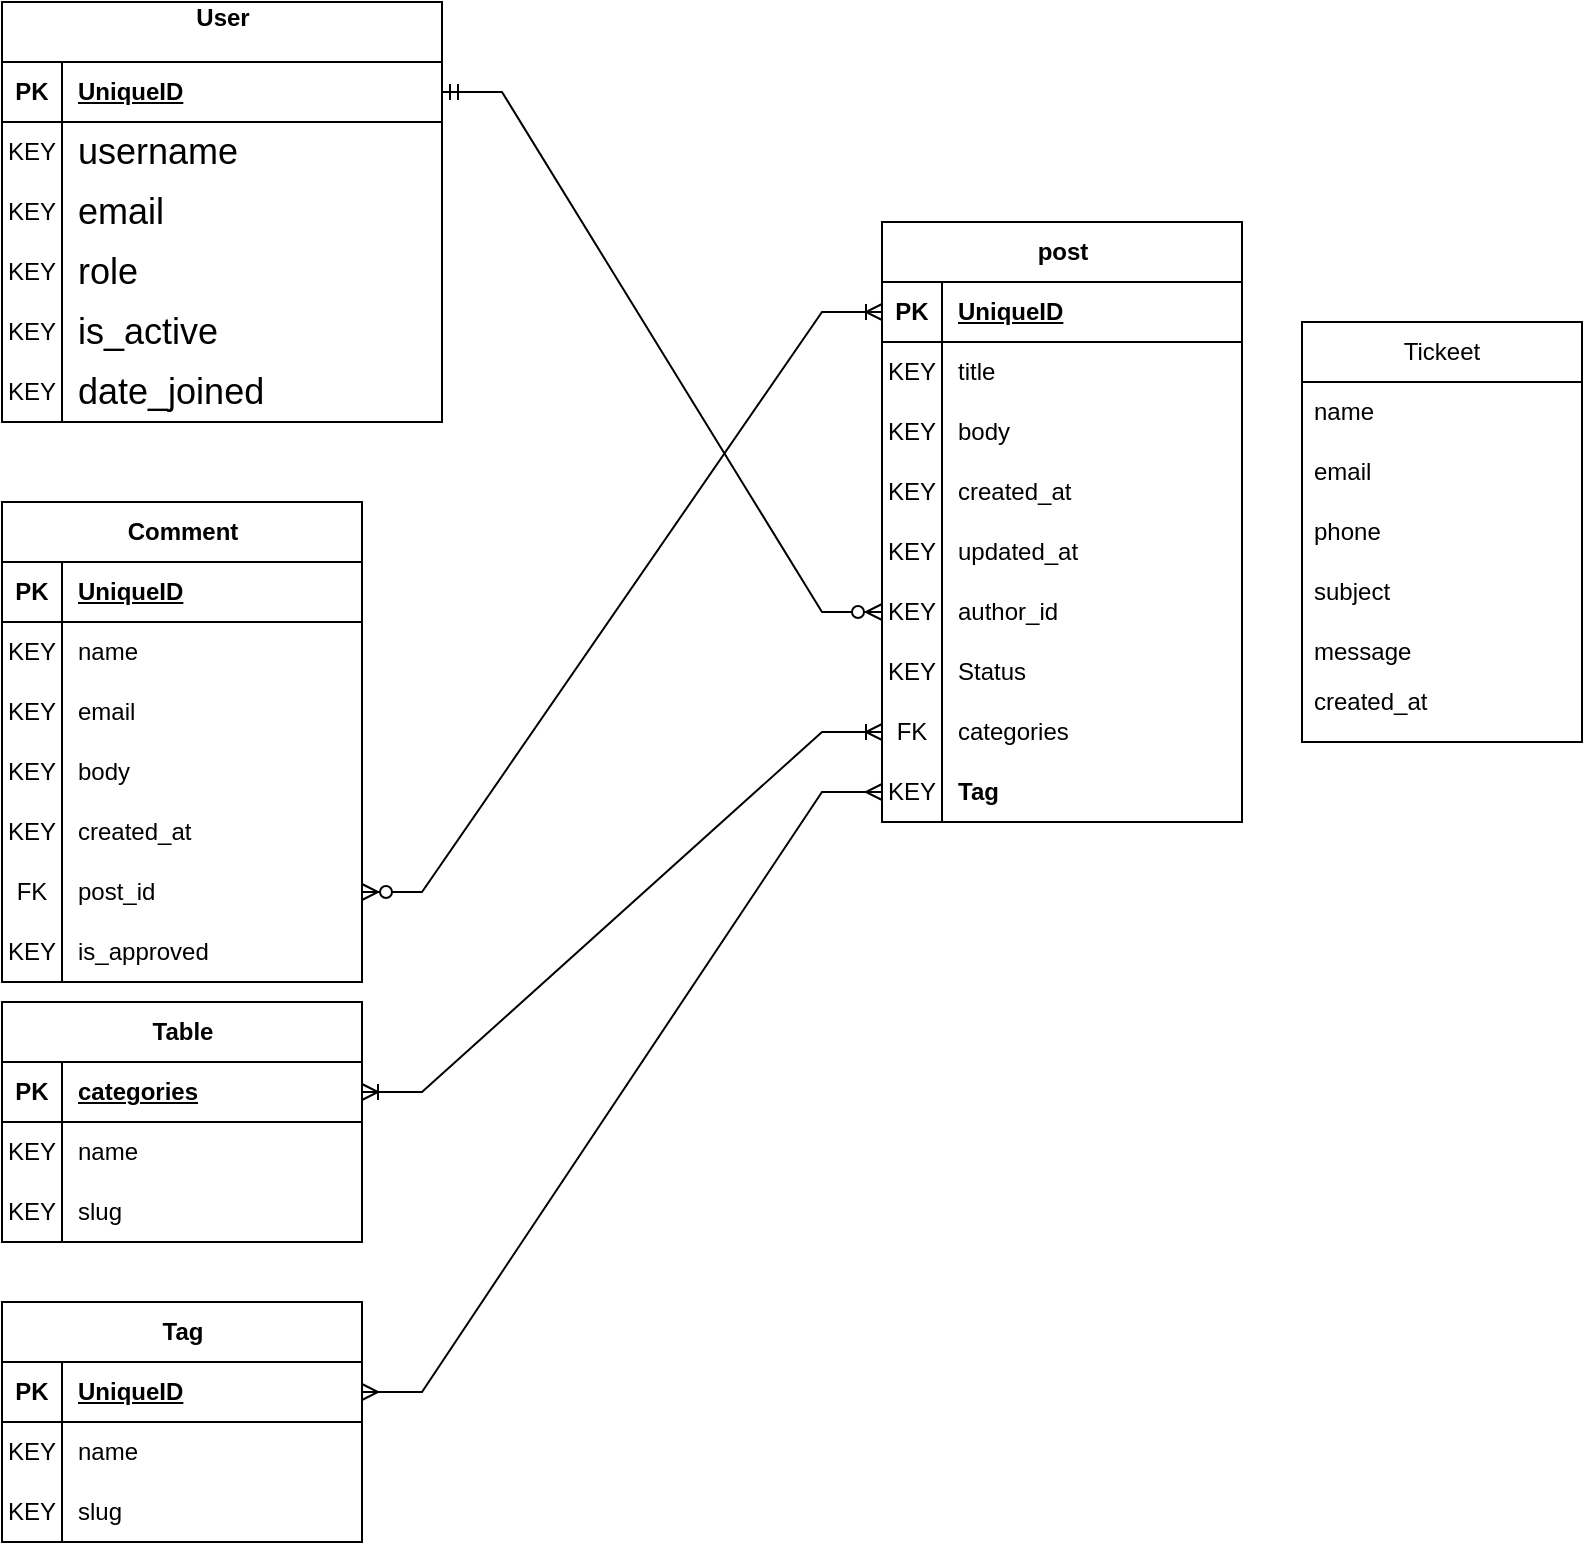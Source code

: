 <mxfile version="28.0.9">
  <diagram name="Page-1" id="0IYV-DkzIbgTbS5fnVbG">
    <mxGraphModel dx="2028" dy="629" grid="1" gridSize="10" guides="1" tooltips="1" connect="1" arrows="1" fold="1" page="1" pageScale="1" pageWidth="850" pageHeight="1100" math="0" shadow="0">
      <root>
        <mxCell id="0" />
        <mxCell id="1" parent="0" />
        <mxCell id="421oEIEG7rwL1TmRF_wm-225" value="&lt;div&gt;User&lt;/div&gt;&lt;div&gt;&lt;br&gt;&lt;/div&gt;" style="shape=table;startSize=30;container=1;collapsible=1;childLayout=tableLayout;fixedRows=1;rowLines=0;fontStyle=1;align=center;resizeLast=1;html=1;" parent="1" vertex="1">
          <mxGeometry x="-170" y="250" width="220" height="210" as="geometry" />
        </mxCell>
        <mxCell id="421oEIEG7rwL1TmRF_wm-226" value="" style="shape=tableRow;horizontal=0;startSize=0;swimlaneHead=0;swimlaneBody=0;fillColor=none;collapsible=0;dropTarget=0;points=[[0,0.5],[1,0.5]];portConstraint=eastwest;top=0;left=0;right=0;bottom=1;" parent="421oEIEG7rwL1TmRF_wm-225" vertex="1">
          <mxGeometry y="30" width="220" height="30" as="geometry" />
        </mxCell>
        <mxCell id="421oEIEG7rwL1TmRF_wm-227" value="PK" style="shape=partialRectangle;connectable=0;fillColor=none;top=0;left=0;bottom=0;right=0;fontStyle=1;overflow=hidden;whiteSpace=wrap;html=1;" parent="421oEIEG7rwL1TmRF_wm-226" vertex="1">
          <mxGeometry width="30" height="30" as="geometry">
            <mxRectangle width="30" height="30" as="alternateBounds" />
          </mxGeometry>
        </mxCell>
        <mxCell id="421oEIEG7rwL1TmRF_wm-228" value="UniqueID" style="shape=partialRectangle;connectable=0;fillColor=none;top=0;left=0;bottom=0;right=0;align=left;spacingLeft=6;fontStyle=5;overflow=hidden;whiteSpace=wrap;html=1;" parent="421oEIEG7rwL1TmRF_wm-226" vertex="1">
          <mxGeometry x="30" width="190" height="30" as="geometry">
            <mxRectangle width="190" height="30" as="alternateBounds" />
          </mxGeometry>
        </mxCell>
        <mxCell id="421oEIEG7rwL1TmRF_wm-232" value="" style="shape=tableRow;horizontal=0;startSize=0;swimlaneHead=0;swimlaneBody=0;fillColor=none;collapsible=0;dropTarget=0;points=[[0,0.5],[1,0.5]];portConstraint=eastwest;top=0;left=0;right=0;bottom=0;" parent="421oEIEG7rwL1TmRF_wm-225" vertex="1">
          <mxGeometry y="60" width="220" height="30" as="geometry" />
        </mxCell>
        <mxCell id="421oEIEG7rwL1TmRF_wm-233" value="KEY" style="shape=partialRectangle;connectable=0;fillColor=none;top=0;left=0;bottom=0;right=0;editable=1;overflow=hidden;whiteSpace=wrap;html=1;" parent="421oEIEG7rwL1TmRF_wm-232" vertex="1">
          <mxGeometry width="30" height="30" as="geometry">
            <mxRectangle width="30" height="30" as="alternateBounds" />
          </mxGeometry>
        </mxCell>
        <mxCell id="421oEIEG7rwL1TmRF_wm-234" value="&lt;font style=&quot;font-size: 18px;&quot;&gt;username&lt;/font&gt;" style="shape=partialRectangle;connectable=0;fillColor=none;top=0;left=0;bottom=0;right=0;align=left;spacingLeft=6;overflow=hidden;whiteSpace=wrap;html=1;" parent="421oEIEG7rwL1TmRF_wm-232" vertex="1">
          <mxGeometry x="30" width="190" height="30" as="geometry">
            <mxRectangle width="190" height="30" as="alternateBounds" />
          </mxGeometry>
        </mxCell>
        <mxCell id="421oEIEG7rwL1TmRF_wm-235" value="" style="shape=tableRow;horizontal=0;startSize=0;swimlaneHead=0;swimlaneBody=0;fillColor=none;collapsible=0;dropTarget=0;points=[[0,0.5],[1,0.5]];portConstraint=eastwest;top=0;left=0;right=0;bottom=0;" parent="421oEIEG7rwL1TmRF_wm-225" vertex="1">
          <mxGeometry y="90" width="220" height="30" as="geometry" />
        </mxCell>
        <mxCell id="421oEIEG7rwL1TmRF_wm-236" value="KEY" style="shape=partialRectangle;connectable=0;fillColor=none;top=0;left=0;bottom=0;right=0;editable=1;overflow=hidden;whiteSpace=wrap;html=1;" parent="421oEIEG7rwL1TmRF_wm-235" vertex="1">
          <mxGeometry width="30" height="30" as="geometry">
            <mxRectangle width="30" height="30" as="alternateBounds" />
          </mxGeometry>
        </mxCell>
        <mxCell id="421oEIEG7rwL1TmRF_wm-237" value="&lt;font style=&quot;font-size: 18px;&quot;&gt;email&lt;/font&gt;" style="shape=partialRectangle;connectable=0;fillColor=none;top=0;left=0;bottom=0;right=0;align=left;spacingLeft=6;overflow=hidden;whiteSpace=wrap;html=1;" parent="421oEIEG7rwL1TmRF_wm-235" vertex="1">
          <mxGeometry x="30" width="190" height="30" as="geometry">
            <mxRectangle width="190" height="30" as="alternateBounds" />
          </mxGeometry>
        </mxCell>
        <mxCell id="421oEIEG7rwL1TmRF_wm-238" style="shape=tableRow;horizontal=0;startSize=0;swimlaneHead=0;swimlaneBody=0;fillColor=none;collapsible=0;dropTarget=0;points=[[0,0.5],[1,0.5]];portConstraint=eastwest;top=0;left=0;right=0;bottom=0;" parent="421oEIEG7rwL1TmRF_wm-225" vertex="1">
          <mxGeometry y="120" width="220" height="30" as="geometry" />
        </mxCell>
        <mxCell id="421oEIEG7rwL1TmRF_wm-239" value="KEY" style="shape=partialRectangle;connectable=0;fillColor=none;top=0;left=0;bottom=0;right=0;editable=1;overflow=hidden;whiteSpace=wrap;html=1;" parent="421oEIEG7rwL1TmRF_wm-238" vertex="1">
          <mxGeometry width="30" height="30" as="geometry">
            <mxRectangle width="30" height="30" as="alternateBounds" />
          </mxGeometry>
        </mxCell>
        <mxCell id="421oEIEG7rwL1TmRF_wm-240" value="&lt;font style=&quot;font-size: 18px;&quot;&gt;role&lt;/font&gt;" style="shape=partialRectangle;connectable=0;fillColor=none;top=0;left=0;bottom=0;right=0;align=left;spacingLeft=6;overflow=hidden;whiteSpace=wrap;html=1;" parent="421oEIEG7rwL1TmRF_wm-238" vertex="1">
          <mxGeometry x="30" width="190" height="30" as="geometry">
            <mxRectangle width="190" height="30" as="alternateBounds" />
          </mxGeometry>
        </mxCell>
        <mxCell id="421oEIEG7rwL1TmRF_wm-241" style="shape=tableRow;horizontal=0;startSize=0;swimlaneHead=0;swimlaneBody=0;fillColor=none;collapsible=0;dropTarget=0;points=[[0,0.5],[1,0.5]];portConstraint=eastwest;top=0;left=0;right=0;bottom=0;" parent="421oEIEG7rwL1TmRF_wm-225" vertex="1">
          <mxGeometry y="150" width="220" height="30" as="geometry" />
        </mxCell>
        <mxCell id="421oEIEG7rwL1TmRF_wm-242" value="KEY" style="shape=partialRectangle;connectable=0;fillColor=none;top=0;left=0;bottom=0;right=0;editable=1;overflow=hidden;whiteSpace=wrap;html=1;" parent="421oEIEG7rwL1TmRF_wm-241" vertex="1">
          <mxGeometry width="30" height="30" as="geometry">
            <mxRectangle width="30" height="30" as="alternateBounds" />
          </mxGeometry>
        </mxCell>
        <mxCell id="421oEIEG7rwL1TmRF_wm-243" value="&lt;font style=&quot;font-size: 18px;&quot;&gt;is_active&lt;/font&gt;" style="shape=partialRectangle;connectable=0;fillColor=none;top=0;left=0;bottom=0;right=0;align=left;spacingLeft=6;overflow=hidden;whiteSpace=wrap;html=1;" parent="421oEIEG7rwL1TmRF_wm-241" vertex="1">
          <mxGeometry x="30" width="190" height="30" as="geometry">
            <mxRectangle width="190" height="30" as="alternateBounds" />
          </mxGeometry>
        </mxCell>
        <mxCell id="421oEIEG7rwL1TmRF_wm-244" style="shape=tableRow;horizontal=0;startSize=0;swimlaneHead=0;swimlaneBody=0;fillColor=none;collapsible=0;dropTarget=0;points=[[0,0.5],[1,0.5]];portConstraint=eastwest;top=0;left=0;right=0;bottom=0;" parent="421oEIEG7rwL1TmRF_wm-225" vertex="1">
          <mxGeometry y="180" width="220" height="30" as="geometry" />
        </mxCell>
        <mxCell id="421oEIEG7rwL1TmRF_wm-245" value="KEY" style="shape=partialRectangle;connectable=0;fillColor=none;top=0;left=0;bottom=0;right=0;editable=1;overflow=hidden;whiteSpace=wrap;html=1;" parent="421oEIEG7rwL1TmRF_wm-244" vertex="1">
          <mxGeometry width="30" height="30" as="geometry">
            <mxRectangle width="30" height="30" as="alternateBounds" />
          </mxGeometry>
        </mxCell>
        <mxCell id="421oEIEG7rwL1TmRF_wm-246" value="&lt;font style=&quot;font-size: 18px;&quot;&gt;date_joined&lt;/font&gt;" style="shape=partialRectangle;connectable=0;fillColor=none;top=0;left=0;bottom=0;right=0;align=left;spacingLeft=6;overflow=hidden;whiteSpace=wrap;html=1;" parent="421oEIEG7rwL1TmRF_wm-244" vertex="1">
          <mxGeometry x="30" width="190" height="30" as="geometry">
            <mxRectangle width="190" height="30" as="alternateBounds" />
          </mxGeometry>
        </mxCell>
        <mxCell id="421oEIEG7rwL1TmRF_wm-269" value="" style="edgeStyle=entityRelationEdgeStyle;fontSize=12;html=1;endArrow=ERzeroToMany;startArrow=ERmandOne;rounded=0;exitX=1;exitY=0.5;exitDx=0;exitDy=0;entryX=0;entryY=0.5;entryDx=0;entryDy=0;" parent="1" source="421oEIEG7rwL1TmRF_wm-226" target="421oEIEG7rwL1TmRF_wm-263" edge="1">
          <mxGeometry width="100" height="100" relative="1" as="geometry">
            <mxPoint x="-10" y="660" as="sourcePoint" />
            <mxPoint x="90" y="560" as="targetPoint" />
          </mxGeometry>
        </mxCell>
        <mxCell id="421oEIEG7rwL1TmRF_wm-273" value="Tag" style="shape=table;startSize=30;container=1;collapsible=1;childLayout=tableLayout;fixedRows=1;rowLines=0;fontStyle=1;align=center;resizeLast=1;html=1;" parent="1" vertex="1">
          <mxGeometry x="-170" y="900" width="180" height="120" as="geometry" />
        </mxCell>
        <mxCell id="421oEIEG7rwL1TmRF_wm-274" value="" style="shape=tableRow;horizontal=0;startSize=0;swimlaneHead=0;swimlaneBody=0;fillColor=none;collapsible=0;dropTarget=0;points=[[0,0.5],[1,0.5]];portConstraint=eastwest;top=0;left=0;right=0;bottom=1;" parent="421oEIEG7rwL1TmRF_wm-273" vertex="1">
          <mxGeometry y="30" width="180" height="30" as="geometry" />
        </mxCell>
        <mxCell id="421oEIEG7rwL1TmRF_wm-275" value="PK" style="shape=partialRectangle;connectable=0;fillColor=none;top=0;left=0;bottom=0;right=0;fontStyle=1;overflow=hidden;whiteSpace=wrap;html=1;" parent="421oEIEG7rwL1TmRF_wm-274" vertex="1">
          <mxGeometry width="30" height="30" as="geometry">
            <mxRectangle width="30" height="30" as="alternateBounds" />
          </mxGeometry>
        </mxCell>
        <mxCell id="421oEIEG7rwL1TmRF_wm-276" value="UniqueID" style="shape=partialRectangle;connectable=0;fillColor=none;top=0;left=0;bottom=0;right=0;align=left;spacingLeft=6;fontStyle=5;overflow=hidden;whiteSpace=wrap;html=1;" parent="421oEIEG7rwL1TmRF_wm-274" vertex="1">
          <mxGeometry x="30" width="150" height="30" as="geometry">
            <mxRectangle width="150" height="30" as="alternateBounds" />
          </mxGeometry>
        </mxCell>
        <mxCell id="421oEIEG7rwL1TmRF_wm-277" value="" style="shape=tableRow;horizontal=0;startSize=0;swimlaneHead=0;swimlaneBody=0;fillColor=none;collapsible=0;dropTarget=0;points=[[0,0.5],[1,0.5]];portConstraint=eastwest;top=0;left=0;right=0;bottom=0;" parent="421oEIEG7rwL1TmRF_wm-273" vertex="1">
          <mxGeometry y="60" width="180" height="30" as="geometry" />
        </mxCell>
        <mxCell id="421oEIEG7rwL1TmRF_wm-278" value="KEY" style="shape=partialRectangle;connectable=0;fillColor=none;top=0;left=0;bottom=0;right=0;editable=1;overflow=hidden;whiteSpace=wrap;html=1;" parent="421oEIEG7rwL1TmRF_wm-277" vertex="1">
          <mxGeometry width="30" height="30" as="geometry">
            <mxRectangle width="30" height="30" as="alternateBounds" />
          </mxGeometry>
        </mxCell>
        <mxCell id="421oEIEG7rwL1TmRF_wm-279" value="name" style="shape=partialRectangle;connectable=0;fillColor=none;top=0;left=0;bottom=0;right=0;align=left;spacingLeft=6;overflow=hidden;whiteSpace=wrap;html=1;" parent="421oEIEG7rwL1TmRF_wm-277" vertex="1">
          <mxGeometry x="30" width="150" height="30" as="geometry">
            <mxRectangle width="150" height="30" as="alternateBounds" />
          </mxGeometry>
        </mxCell>
        <mxCell id="421oEIEG7rwL1TmRF_wm-280" value="" style="shape=tableRow;horizontal=0;startSize=0;swimlaneHead=0;swimlaneBody=0;fillColor=none;collapsible=0;dropTarget=0;points=[[0,0.5],[1,0.5]];portConstraint=eastwest;top=0;left=0;right=0;bottom=0;" parent="421oEIEG7rwL1TmRF_wm-273" vertex="1">
          <mxGeometry y="90" width="180" height="30" as="geometry" />
        </mxCell>
        <mxCell id="421oEIEG7rwL1TmRF_wm-281" value="KEY" style="shape=partialRectangle;connectable=0;fillColor=none;top=0;left=0;bottom=0;right=0;editable=1;overflow=hidden;whiteSpace=wrap;html=1;" parent="421oEIEG7rwL1TmRF_wm-280" vertex="1">
          <mxGeometry width="30" height="30" as="geometry">
            <mxRectangle width="30" height="30" as="alternateBounds" />
          </mxGeometry>
        </mxCell>
        <mxCell id="421oEIEG7rwL1TmRF_wm-282" value="slug" style="shape=partialRectangle;connectable=0;fillColor=none;top=0;left=0;bottom=0;right=0;align=left;spacingLeft=6;overflow=hidden;whiteSpace=wrap;html=1;" parent="421oEIEG7rwL1TmRF_wm-280" vertex="1">
          <mxGeometry x="30" width="150" height="30" as="geometry">
            <mxRectangle width="150" height="30" as="alternateBounds" />
          </mxGeometry>
        </mxCell>
        <mxCell id="421oEIEG7rwL1TmRF_wm-286" value="" style="edgeStyle=entityRelationEdgeStyle;fontSize=12;html=1;endArrow=ERmany;startArrow=ERmany;rounded=0;entryX=0;entryY=0.5;entryDx=0;entryDy=0;exitX=1;exitY=0.5;exitDx=0;exitDy=0;" parent="1" source="421oEIEG7rwL1TmRF_wm-274" target="421oEIEG7rwL1TmRF_wm-270" edge="1">
          <mxGeometry width="100" height="100" relative="1" as="geometry">
            <mxPoint x="-10" y="660" as="sourcePoint" />
            <mxPoint x="90" y="560" as="targetPoint" />
          </mxGeometry>
        </mxCell>
        <mxCell id="421oEIEG7rwL1TmRF_wm-290" value="&lt;strong data-end=&quot;2384&quot; data-start=&quot;2373&quot;&gt;Comment&lt;/strong&gt;" style="shape=table;startSize=30;container=1;collapsible=1;childLayout=tableLayout;fixedRows=1;rowLines=0;fontStyle=1;align=center;resizeLast=1;html=1;" parent="1" vertex="1">
          <mxGeometry x="-170" y="500" width="180" height="240" as="geometry" />
        </mxCell>
        <mxCell id="421oEIEG7rwL1TmRF_wm-291" value="" style="shape=tableRow;horizontal=0;startSize=0;swimlaneHead=0;swimlaneBody=0;fillColor=none;collapsible=0;dropTarget=0;points=[[0,0.5],[1,0.5]];portConstraint=eastwest;top=0;left=0;right=0;bottom=1;" parent="421oEIEG7rwL1TmRF_wm-290" vertex="1">
          <mxGeometry y="30" width="180" height="30" as="geometry" />
        </mxCell>
        <mxCell id="421oEIEG7rwL1TmRF_wm-292" value="PK" style="shape=partialRectangle;connectable=0;fillColor=none;top=0;left=0;bottom=0;right=0;fontStyle=1;overflow=hidden;whiteSpace=wrap;html=1;" parent="421oEIEG7rwL1TmRF_wm-291" vertex="1">
          <mxGeometry width="30" height="30" as="geometry">
            <mxRectangle width="30" height="30" as="alternateBounds" />
          </mxGeometry>
        </mxCell>
        <mxCell id="421oEIEG7rwL1TmRF_wm-293" value="UniqueID" style="shape=partialRectangle;connectable=0;fillColor=none;top=0;left=0;bottom=0;right=0;align=left;spacingLeft=6;fontStyle=5;overflow=hidden;whiteSpace=wrap;html=1;" parent="421oEIEG7rwL1TmRF_wm-291" vertex="1">
          <mxGeometry x="30" width="150" height="30" as="geometry">
            <mxRectangle width="150" height="30" as="alternateBounds" />
          </mxGeometry>
        </mxCell>
        <mxCell id="421oEIEG7rwL1TmRF_wm-294" value="" style="shape=tableRow;horizontal=0;startSize=0;swimlaneHead=0;swimlaneBody=0;fillColor=none;collapsible=0;dropTarget=0;points=[[0,0.5],[1,0.5]];portConstraint=eastwest;top=0;left=0;right=0;bottom=0;" parent="421oEIEG7rwL1TmRF_wm-290" vertex="1">
          <mxGeometry y="60" width="180" height="30" as="geometry" />
        </mxCell>
        <mxCell id="421oEIEG7rwL1TmRF_wm-295" value="KEY" style="shape=partialRectangle;connectable=0;fillColor=none;top=0;left=0;bottom=0;right=0;editable=1;overflow=hidden;whiteSpace=wrap;html=1;" parent="421oEIEG7rwL1TmRF_wm-294" vertex="1">
          <mxGeometry width="30" height="30" as="geometry">
            <mxRectangle width="30" height="30" as="alternateBounds" />
          </mxGeometry>
        </mxCell>
        <mxCell id="421oEIEG7rwL1TmRF_wm-296" value="name" style="shape=partialRectangle;connectable=0;fillColor=none;top=0;left=0;bottom=0;right=0;align=left;spacingLeft=6;overflow=hidden;whiteSpace=wrap;html=1;" parent="421oEIEG7rwL1TmRF_wm-294" vertex="1">
          <mxGeometry x="30" width="150" height="30" as="geometry">
            <mxRectangle width="150" height="30" as="alternateBounds" />
          </mxGeometry>
        </mxCell>
        <mxCell id="421oEIEG7rwL1TmRF_wm-297" value="" style="shape=tableRow;horizontal=0;startSize=0;swimlaneHead=0;swimlaneBody=0;fillColor=none;collapsible=0;dropTarget=0;points=[[0,0.5],[1,0.5]];portConstraint=eastwest;top=0;left=0;right=0;bottom=0;" parent="421oEIEG7rwL1TmRF_wm-290" vertex="1">
          <mxGeometry y="90" width="180" height="30" as="geometry" />
        </mxCell>
        <mxCell id="421oEIEG7rwL1TmRF_wm-298" value="KEY" style="shape=partialRectangle;connectable=0;fillColor=none;top=0;left=0;bottom=0;right=0;editable=1;overflow=hidden;whiteSpace=wrap;html=1;" parent="421oEIEG7rwL1TmRF_wm-297" vertex="1">
          <mxGeometry width="30" height="30" as="geometry">
            <mxRectangle width="30" height="30" as="alternateBounds" />
          </mxGeometry>
        </mxCell>
        <mxCell id="421oEIEG7rwL1TmRF_wm-299" value="email" style="shape=partialRectangle;connectable=0;fillColor=none;top=0;left=0;bottom=0;right=0;align=left;spacingLeft=6;overflow=hidden;whiteSpace=wrap;html=1;" parent="421oEIEG7rwL1TmRF_wm-297" vertex="1">
          <mxGeometry x="30" width="150" height="30" as="geometry">
            <mxRectangle width="150" height="30" as="alternateBounds" />
          </mxGeometry>
        </mxCell>
        <mxCell id="421oEIEG7rwL1TmRF_wm-300" value="" style="shape=tableRow;horizontal=0;startSize=0;swimlaneHead=0;swimlaneBody=0;fillColor=none;collapsible=0;dropTarget=0;points=[[0,0.5],[1,0.5]];portConstraint=eastwest;top=0;left=0;right=0;bottom=0;" parent="421oEIEG7rwL1TmRF_wm-290" vertex="1">
          <mxGeometry y="120" width="180" height="30" as="geometry" />
        </mxCell>
        <mxCell id="421oEIEG7rwL1TmRF_wm-301" value="KEY" style="shape=partialRectangle;connectable=0;fillColor=none;top=0;left=0;bottom=0;right=0;editable=1;overflow=hidden;whiteSpace=wrap;html=1;" parent="421oEIEG7rwL1TmRF_wm-300" vertex="1">
          <mxGeometry width="30" height="30" as="geometry">
            <mxRectangle width="30" height="30" as="alternateBounds" />
          </mxGeometry>
        </mxCell>
        <mxCell id="421oEIEG7rwL1TmRF_wm-302" value="body" style="shape=partialRectangle;connectable=0;fillColor=none;top=0;left=0;bottom=0;right=0;align=left;spacingLeft=6;overflow=hidden;whiteSpace=wrap;html=1;" parent="421oEIEG7rwL1TmRF_wm-300" vertex="1">
          <mxGeometry x="30" width="150" height="30" as="geometry">
            <mxRectangle width="150" height="30" as="alternateBounds" />
          </mxGeometry>
        </mxCell>
        <mxCell id="421oEIEG7rwL1TmRF_wm-303" style="shape=tableRow;horizontal=0;startSize=0;swimlaneHead=0;swimlaneBody=0;fillColor=none;collapsible=0;dropTarget=0;points=[[0,0.5],[1,0.5]];portConstraint=eastwest;top=0;left=0;right=0;bottom=0;" parent="421oEIEG7rwL1TmRF_wm-290" vertex="1">
          <mxGeometry y="150" width="180" height="30" as="geometry" />
        </mxCell>
        <mxCell id="421oEIEG7rwL1TmRF_wm-304" value="KEY" style="shape=partialRectangle;connectable=0;fillColor=none;top=0;left=0;bottom=0;right=0;editable=1;overflow=hidden;whiteSpace=wrap;html=1;" parent="421oEIEG7rwL1TmRF_wm-303" vertex="1">
          <mxGeometry width="30" height="30" as="geometry">
            <mxRectangle width="30" height="30" as="alternateBounds" />
          </mxGeometry>
        </mxCell>
        <mxCell id="421oEIEG7rwL1TmRF_wm-305" value="created_at" style="shape=partialRectangle;connectable=0;fillColor=none;top=0;left=0;bottom=0;right=0;align=left;spacingLeft=6;overflow=hidden;whiteSpace=wrap;html=1;" parent="421oEIEG7rwL1TmRF_wm-303" vertex="1">
          <mxGeometry x="30" width="150" height="30" as="geometry">
            <mxRectangle width="150" height="30" as="alternateBounds" />
          </mxGeometry>
        </mxCell>
        <mxCell id="421oEIEG7rwL1TmRF_wm-306" style="shape=tableRow;horizontal=0;startSize=0;swimlaneHead=0;swimlaneBody=0;fillColor=none;collapsible=0;dropTarget=0;points=[[0,0.5],[1,0.5]];portConstraint=eastwest;top=0;left=0;right=0;bottom=0;" parent="421oEIEG7rwL1TmRF_wm-290" vertex="1">
          <mxGeometry y="180" width="180" height="30" as="geometry" />
        </mxCell>
        <mxCell id="421oEIEG7rwL1TmRF_wm-307" value="FK" style="shape=partialRectangle;connectable=0;fillColor=none;top=0;left=0;bottom=0;right=0;editable=1;overflow=hidden;whiteSpace=wrap;html=1;" parent="421oEIEG7rwL1TmRF_wm-306" vertex="1">
          <mxGeometry width="30" height="30" as="geometry">
            <mxRectangle width="30" height="30" as="alternateBounds" />
          </mxGeometry>
        </mxCell>
        <mxCell id="421oEIEG7rwL1TmRF_wm-308" value="post_id" style="shape=partialRectangle;connectable=0;fillColor=none;top=0;left=0;bottom=0;right=0;align=left;spacingLeft=6;overflow=hidden;whiteSpace=wrap;html=1;" parent="421oEIEG7rwL1TmRF_wm-306" vertex="1">
          <mxGeometry x="30" width="150" height="30" as="geometry">
            <mxRectangle width="150" height="30" as="alternateBounds" />
          </mxGeometry>
        </mxCell>
        <mxCell id="421oEIEG7rwL1TmRF_wm-309" style="shape=tableRow;horizontal=0;startSize=0;swimlaneHead=0;swimlaneBody=0;fillColor=none;collapsible=0;dropTarget=0;points=[[0,0.5],[1,0.5]];portConstraint=eastwest;top=0;left=0;right=0;bottom=0;" parent="421oEIEG7rwL1TmRF_wm-290" vertex="1">
          <mxGeometry y="210" width="180" height="30" as="geometry" />
        </mxCell>
        <mxCell id="421oEIEG7rwL1TmRF_wm-310" value="KEY" style="shape=partialRectangle;connectable=0;fillColor=none;top=0;left=0;bottom=0;right=0;editable=1;overflow=hidden;whiteSpace=wrap;html=1;" parent="421oEIEG7rwL1TmRF_wm-309" vertex="1">
          <mxGeometry width="30" height="30" as="geometry">
            <mxRectangle width="30" height="30" as="alternateBounds" />
          </mxGeometry>
        </mxCell>
        <mxCell id="421oEIEG7rwL1TmRF_wm-311" value="is_approved" style="shape=partialRectangle;connectable=0;fillColor=none;top=0;left=0;bottom=0;right=0;align=left;spacingLeft=6;overflow=hidden;whiteSpace=wrap;html=1;" parent="421oEIEG7rwL1TmRF_wm-309" vertex="1">
          <mxGeometry x="30" width="150" height="30" as="geometry">
            <mxRectangle width="150" height="30" as="alternateBounds" />
          </mxGeometry>
        </mxCell>
        <mxCell id="421oEIEG7rwL1TmRF_wm-312" value="" style="edgeStyle=entityRelationEdgeStyle;fontSize=12;html=1;endArrow=ERoneToMany;startArrow=ERzeroToMany;rounded=0;entryX=0;entryY=0.5;entryDx=0;entryDy=0;" parent="1" source="421oEIEG7rwL1TmRF_wm-306" target="421oEIEG7rwL1TmRF_wm-248" edge="1">
          <mxGeometry width="100" height="100" relative="1" as="geometry">
            <mxPoint x="-10" y="710" as="sourcePoint" />
            <mxPoint x="90" y="610" as="targetPoint" />
          </mxGeometry>
        </mxCell>
        <mxCell id="421oEIEG7rwL1TmRF_wm-247" value="post" style="shape=table;startSize=30;container=1;collapsible=1;childLayout=tableLayout;fixedRows=1;rowLines=0;fontStyle=1;align=center;resizeLast=1;html=1;" parent="1" vertex="1">
          <mxGeometry x="270" y="360" width="180" height="300" as="geometry" />
        </mxCell>
        <mxCell id="421oEIEG7rwL1TmRF_wm-248" value="" style="shape=tableRow;horizontal=0;startSize=0;swimlaneHead=0;swimlaneBody=0;fillColor=none;collapsible=0;dropTarget=0;points=[[0,0.5],[1,0.5]];portConstraint=eastwest;top=0;left=0;right=0;bottom=1;" parent="421oEIEG7rwL1TmRF_wm-247" vertex="1">
          <mxGeometry y="30" width="180" height="30" as="geometry" />
        </mxCell>
        <mxCell id="421oEIEG7rwL1TmRF_wm-249" value="PK" style="shape=partialRectangle;connectable=0;fillColor=none;top=0;left=0;bottom=0;right=0;fontStyle=1;overflow=hidden;whiteSpace=wrap;html=1;" parent="421oEIEG7rwL1TmRF_wm-248" vertex="1">
          <mxGeometry width="30" height="30" as="geometry">
            <mxRectangle width="30" height="30" as="alternateBounds" />
          </mxGeometry>
        </mxCell>
        <mxCell id="421oEIEG7rwL1TmRF_wm-250" value="UniqueID" style="shape=partialRectangle;connectable=0;fillColor=none;top=0;left=0;bottom=0;right=0;align=left;spacingLeft=6;fontStyle=5;overflow=hidden;whiteSpace=wrap;html=1;" parent="421oEIEG7rwL1TmRF_wm-248" vertex="1">
          <mxGeometry x="30" width="150" height="30" as="geometry">
            <mxRectangle width="150" height="30" as="alternateBounds" />
          </mxGeometry>
        </mxCell>
        <mxCell id="421oEIEG7rwL1TmRF_wm-251" value="" style="shape=tableRow;horizontal=0;startSize=0;swimlaneHead=0;swimlaneBody=0;fillColor=none;collapsible=0;dropTarget=0;points=[[0,0.5],[1,0.5]];portConstraint=eastwest;top=0;left=0;right=0;bottom=0;" parent="421oEIEG7rwL1TmRF_wm-247" vertex="1">
          <mxGeometry y="60" width="180" height="30" as="geometry" />
        </mxCell>
        <mxCell id="421oEIEG7rwL1TmRF_wm-252" value="KEY" style="shape=partialRectangle;connectable=0;fillColor=none;top=0;left=0;bottom=0;right=0;editable=1;overflow=hidden;whiteSpace=wrap;html=1;" parent="421oEIEG7rwL1TmRF_wm-251" vertex="1">
          <mxGeometry width="30" height="30" as="geometry">
            <mxRectangle width="30" height="30" as="alternateBounds" />
          </mxGeometry>
        </mxCell>
        <mxCell id="421oEIEG7rwL1TmRF_wm-253" value="title" style="shape=partialRectangle;connectable=0;fillColor=none;top=0;left=0;bottom=0;right=0;align=left;spacingLeft=6;overflow=hidden;whiteSpace=wrap;html=1;" parent="421oEIEG7rwL1TmRF_wm-251" vertex="1">
          <mxGeometry x="30" width="150" height="30" as="geometry">
            <mxRectangle width="150" height="30" as="alternateBounds" />
          </mxGeometry>
        </mxCell>
        <mxCell id="421oEIEG7rwL1TmRF_wm-254" value="" style="shape=tableRow;horizontal=0;startSize=0;swimlaneHead=0;swimlaneBody=0;fillColor=none;collapsible=0;dropTarget=0;points=[[0,0.5],[1,0.5]];portConstraint=eastwest;top=0;left=0;right=0;bottom=0;" parent="421oEIEG7rwL1TmRF_wm-247" vertex="1">
          <mxGeometry y="90" width="180" height="30" as="geometry" />
        </mxCell>
        <mxCell id="421oEIEG7rwL1TmRF_wm-255" value="KEY" style="shape=partialRectangle;connectable=0;fillColor=none;top=0;left=0;bottom=0;right=0;editable=1;overflow=hidden;whiteSpace=wrap;html=1;" parent="421oEIEG7rwL1TmRF_wm-254" vertex="1">
          <mxGeometry width="30" height="30" as="geometry">
            <mxRectangle width="30" height="30" as="alternateBounds" />
          </mxGeometry>
        </mxCell>
        <mxCell id="421oEIEG7rwL1TmRF_wm-256" value="body" style="shape=partialRectangle;connectable=0;fillColor=none;top=0;left=0;bottom=0;right=0;align=left;spacingLeft=6;overflow=hidden;whiteSpace=wrap;html=1;" parent="421oEIEG7rwL1TmRF_wm-254" vertex="1">
          <mxGeometry x="30" width="150" height="30" as="geometry">
            <mxRectangle width="150" height="30" as="alternateBounds" />
          </mxGeometry>
        </mxCell>
        <mxCell id="421oEIEG7rwL1TmRF_wm-257" value="" style="shape=tableRow;horizontal=0;startSize=0;swimlaneHead=0;swimlaneBody=0;fillColor=none;collapsible=0;dropTarget=0;points=[[0,0.5],[1,0.5]];portConstraint=eastwest;top=0;left=0;right=0;bottom=0;" parent="421oEIEG7rwL1TmRF_wm-247" vertex="1">
          <mxGeometry y="120" width="180" height="30" as="geometry" />
        </mxCell>
        <mxCell id="421oEIEG7rwL1TmRF_wm-258" value="KEY" style="shape=partialRectangle;connectable=0;fillColor=none;top=0;left=0;bottom=0;right=0;editable=1;overflow=hidden;whiteSpace=wrap;html=1;" parent="421oEIEG7rwL1TmRF_wm-257" vertex="1">
          <mxGeometry width="30" height="30" as="geometry">
            <mxRectangle width="30" height="30" as="alternateBounds" />
          </mxGeometry>
        </mxCell>
        <mxCell id="421oEIEG7rwL1TmRF_wm-259" value="created_at" style="shape=partialRectangle;connectable=0;fillColor=none;top=0;left=0;bottom=0;right=0;align=left;spacingLeft=6;overflow=hidden;whiteSpace=wrap;html=1;" parent="421oEIEG7rwL1TmRF_wm-257" vertex="1">
          <mxGeometry x="30" width="150" height="30" as="geometry">
            <mxRectangle width="150" height="30" as="alternateBounds" />
          </mxGeometry>
        </mxCell>
        <mxCell id="421oEIEG7rwL1TmRF_wm-260" style="shape=tableRow;horizontal=0;startSize=0;swimlaneHead=0;swimlaneBody=0;fillColor=none;collapsible=0;dropTarget=0;points=[[0,0.5],[1,0.5]];portConstraint=eastwest;top=0;left=0;right=0;bottom=0;" parent="421oEIEG7rwL1TmRF_wm-247" vertex="1">
          <mxGeometry y="150" width="180" height="30" as="geometry" />
        </mxCell>
        <mxCell id="421oEIEG7rwL1TmRF_wm-261" value="KEY" style="shape=partialRectangle;connectable=0;fillColor=none;top=0;left=0;bottom=0;right=0;editable=1;overflow=hidden;whiteSpace=wrap;html=1;" parent="421oEIEG7rwL1TmRF_wm-260" vertex="1">
          <mxGeometry width="30" height="30" as="geometry">
            <mxRectangle width="30" height="30" as="alternateBounds" />
          </mxGeometry>
        </mxCell>
        <mxCell id="421oEIEG7rwL1TmRF_wm-262" value="updated_at" style="shape=partialRectangle;connectable=0;fillColor=none;top=0;left=0;bottom=0;right=0;align=left;spacingLeft=6;overflow=hidden;whiteSpace=wrap;html=1;" parent="421oEIEG7rwL1TmRF_wm-260" vertex="1">
          <mxGeometry x="30" width="150" height="30" as="geometry">
            <mxRectangle width="150" height="30" as="alternateBounds" />
          </mxGeometry>
        </mxCell>
        <mxCell id="421oEIEG7rwL1TmRF_wm-263" style="shape=tableRow;horizontal=0;startSize=0;swimlaneHead=0;swimlaneBody=0;fillColor=none;collapsible=0;dropTarget=0;points=[[0,0.5],[1,0.5]];portConstraint=eastwest;top=0;left=0;right=0;bottom=0;" parent="421oEIEG7rwL1TmRF_wm-247" vertex="1">
          <mxGeometry y="180" width="180" height="30" as="geometry" />
        </mxCell>
        <mxCell id="421oEIEG7rwL1TmRF_wm-264" value="KEY" style="shape=partialRectangle;connectable=0;fillColor=none;top=0;left=0;bottom=0;right=0;editable=1;overflow=hidden;whiteSpace=wrap;html=1;" parent="421oEIEG7rwL1TmRF_wm-263" vertex="1">
          <mxGeometry width="30" height="30" as="geometry">
            <mxRectangle width="30" height="30" as="alternateBounds" />
          </mxGeometry>
        </mxCell>
        <mxCell id="421oEIEG7rwL1TmRF_wm-265" value="author_id" style="shape=partialRectangle;connectable=0;fillColor=none;top=0;left=0;bottom=0;right=0;align=left;spacingLeft=6;overflow=hidden;whiteSpace=wrap;html=1;" parent="421oEIEG7rwL1TmRF_wm-263" vertex="1">
          <mxGeometry x="30" width="150" height="30" as="geometry">
            <mxRectangle width="150" height="30" as="alternateBounds" />
          </mxGeometry>
        </mxCell>
        <mxCell id="421oEIEG7rwL1TmRF_wm-266" style="shape=tableRow;horizontal=0;startSize=0;swimlaneHead=0;swimlaneBody=0;fillColor=none;collapsible=0;dropTarget=0;points=[[0,0.5],[1,0.5]];portConstraint=eastwest;top=0;left=0;right=0;bottom=0;" parent="421oEIEG7rwL1TmRF_wm-247" vertex="1">
          <mxGeometry y="210" width="180" height="30" as="geometry" />
        </mxCell>
        <mxCell id="421oEIEG7rwL1TmRF_wm-267" value="KEY" style="shape=partialRectangle;connectable=0;fillColor=none;top=0;left=0;bottom=0;right=0;editable=1;overflow=hidden;whiteSpace=wrap;html=1;" parent="421oEIEG7rwL1TmRF_wm-266" vertex="1">
          <mxGeometry width="30" height="30" as="geometry">
            <mxRectangle width="30" height="30" as="alternateBounds" />
          </mxGeometry>
        </mxCell>
        <mxCell id="421oEIEG7rwL1TmRF_wm-268" value="Status" style="shape=partialRectangle;connectable=0;fillColor=none;top=0;left=0;bottom=0;right=0;align=left;spacingLeft=6;overflow=hidden;whiteSpace=wrap;html=1;" parent="421oEIEG7rwL1TmRF_wm-266" vertex="1">
          <mxGeometry x="30" width="150" height="30" as="geometry">
            <mxRectangle width="150" height="30" as="alternateBounds" />
          </mxGeometry>
        </mxCell>
        <mxCell id="N5TA_RPstJJ372d-LtwU-4" style="shape=tableRow;horizontal=0;startSize=0;swimlaneHead=0;swimlaneBody=0;fillColor=none;collapsible=0;dropTarget=0;points=[[0,0.5],[1,0.5]];portConstraint=eastwest;top=0;left=0;right=0;bottom=0;" parent="421oEIEG7rwL1TmRF_wm-247" vertex="1">
          <mxGeometry y="240" width="180" height="30" as="geometry" />
        </mxCell>
        <mxCell id="N5TA_RPstJJ372d-LtwU-5" value="FK" style="shape=partialRectangle;connectable=0;fillColor=none;top=0;left=0;bottom=0;right=0;editable=1;overflow=hidden;whiteSpace=wrap;html=1;" parent="N5TA_RPstJJ372d-LtwU-4" vertex="1">
          <mxGeometry width="30" height="30" as="geometry">
            <mxRectangle width="30" height="30" as="alternateBounds" />
          </mxGeometry>
        </mxCell>
        <mxCell id="N5TA_RPstJJ372d-LtwU-6" value="categories" style="shape=partialRectangle;connectable=0;fillColor=none;top=0;left=0;bottom=0;right=0;align=left;spacingLeft=6;overflow=hidden;whiteSpace=wrap;html=1;" parent="N5TA_RPstJJ372d-LtwU-4" vertex="1">
          <mxGeometry x="30" width="150" height="30" as="geometry">
            <mxRectangle width="150" height="30" as="alternateBounds" />
          </mxGeometry>
        </mxCell>
        <mxCell id="421oEIEG7rwL1TmRF_wm-270" style="shape=tableRow;horizontal=0;startSize=0;swimlaneHead=0;swimlaneBody=0;fillColor=none;collapsible=0;dropTarget=0;points=[[0,0.5],[1,0.5]];portConstraint=eastwest;top=0;left=0;right=0;bottom=0;" parent="421oEIEG7rwL1TmRF_wm-247" vertex="1">
          <mxGeometry y="270" width="180" height="30" as="geometry" />
        </mxCell>
        <mxCell id="421oEIEG7rwL1TmRF_wm-271" value="KEY" style="shape=partialRectangle;connectable=0;fillColor=none;top=0;left=0;bottom=0;right=0;editable=1;overflow=hidden;whiteSpace=wrap;html=1;" parent="421oEIEG7rwL1TmRF_wm-270" vertex="1">
          <mxGeometry width="30" height="30" as="geometry">
            <mxRectangle width="30" height="30" as="alternateBounds" />
          </mxGeometry>
        </mxCell>
        <mxCell id="421oEIEG7rwL1TmRF_wm-272" value="&lt;strong data-end=&quot;2028&quot; data-start=&quot;2021&quot;&gt;Tag&lt;/strong&gt;" style="shape=partialRectangle;connectable=0;fillColor=none;top=0;left=0;bottom=0;right=0;align=left;spacingLeft=6;overflow=hidden;whiteSpace=wrap;html=1;" parent="421oEIEG7rwL1TmRF_wm-270" vertex="1">
          <mxGeometry x="30" width="150" height="30" as="geometry">
            <mxRectangle width="150" height="30" as="alternateBounds" />
          </mxGeometry>
        </mxCell>
        <mxCell id="N5TA_RPstJJ372d-LtwU-7" value="Table" style="shape=table;startSize=30;container=1;collapsible=1;childLayout=tableLayout;fixedRows=1;rowLines=0;fontStyle=1;align=center;resizeLast=1;html=1;" parent="1" vertex="1">
          <mxGeometry x="-170" y="750" width="180" height="120" as="geometry" />
        </mxCell>
        <mxCell id="N5TA_RPstJJ372d-LtwU-8" value="" style="shape=tableRow;horizontal=0;startSize=0;swimlaneHead=0;swimlaneBody=0;fillColor=none;collapsible=0;dropTarget=0;points=[[0,0.5],[1,0.5]];portConstraint=eastwest;top=0;left=0;right=0;bottom=1;" parent="N5TA_RPstJJ372d-LtwU-7" vertex="1">
          <mxGeometry y="30" width="180" height="30" as="geometry" />
        </mxCell>
        <mxCell id="N5TA_RPstJJ372d-LtwU-9" value="PK" style="shape=partialRectangle;connectable=0;fillColor=none;top=0;left=0;bottom=0;right=0;fontStyle=1;overflow=hidden;whiteSpace=wrap;html=1;" parent="N5TA_RPstJJ372d-LtwU-8" vertex="1">
          <mxGeometry width="30" height="30" as="geometry">
            <mxRectangle width="30" height="30" as="alternateBounds" />
          </mxGeometry>
        </mxCell>
        <mxCell id="N5TA_RPstJJ372d-LtwU-10" value="categories" style="shape=partialRectangle;connectable=0;fillColor=none;top=0;left=0;bottom=0;right=0;align=left;spacingLeft=6;fontStyle=5;overflow=hidden;whiteSpace=wrap;html=1;" parent="N5TA_RPstJJ372d-LtwU-8" vertex="1">
          <mxGeometry x="30" width="150" height="30" as="geometry">
            <mxRectangle width="150" height="30" as="alternateBounds" />
          </mxGeometry>
        </mxCell>
        <mxCell id="N5TA_RPstJJ372d-LtwU-11" value="" style="shape=tableRow;horizontal=0;startSize=0;swimlaneHead=0;swimlaneBody=0;fillColor=none;collapsible=0;dropTarget=0;points=[[0,0.5],[1,0.5]];portConstraint=eastwest;top=0;left=0;right=0;bottom=0;" parent="N5TA_RPstJJ372d-LtwU-7" vertex="1">
          <mxGeometry y="60" width="180" height="30" as="geometry" />
        </mxCell>
        <mxCell id="N5TA_RPstJJ372d-LtwU-12" value="KEY" style="shape=partialRectangle;connectable=0;fillColor=none;top=0;left=0;bottom=0;right=0;editable=1;overflow=hidden;whiteSpace=wrap;html=1;" parent="N5TA_RPstJJ372d-LtwU-11" vertex="1">
          <mxGeometry width="30" height="30" as="geometry">
            <mxRectangle width="30" height="30" as="alternateBounds" />
          </mxGeometry>
        </mxCell>
        <mxCell id="N5TA_RPstJJ372d-LtwU-13" value="name" style="shape=partialRectangle;connectable=0;fillColor=none;top=0;left=0;bottom=0;right=0;align=left;spacingLeft=6;overflow=hidden;whiteSpace=wrap;html=1;" parent="N5TA_RPstJJ372d-LtwU-11" vertex="1">
          <mxGeometry x="30" width="150" height="30" as="geometry">
            <mxRectangle width="150" height="30" as="alternateBounds" />
          </mxGeometry>
        </mxCell>
        <mxCell id="N5TA_RPstJJ372d-LtwU-14" value="" style="shape=tableRow;horizontal=0;startSize=0;swimlaneHead=0;swimlaneBody=0;fillColor=none;collapsible=0;dropTarget=0;points=[[0,0.5],[1,0.5]];portConstraint=eastwest;top=0;left=0;right=0;bottom=0;" parent="N5TA_RPstJJ372d-LtwU-7" vertex="1">
          <mxGeometry y="90" width="180" height="30" as="geometry" />
        </mxCell>
        <mxCell id="N5TA_RPstJJ372d-LtwU-15" value="KEY" style="shape=partialRectangle;connectable=0;fillColor=none;top=0;left=0;bottom=0;right=0;editable=1;overflow=hidden;whiteSpace=wrap;html=1;" parent="N5TA_RPstJJ372d-LtwU-14" vertex="1">
          <mxGeometry width="30" height="30" as="geometry">
            <mxRectangle width="30" height="30" as="alternateBounds" />
          </mxGeometry>
        </mxCell>
        <mxCell id="N5TA_RPstJJ372d-LtwU-16" value="slug" style="shape=partialRectangle;connectable=0;fillColor=none;top=0;left=0;bottom=0;right=0;align=left;spacingLeft=6;overflow=hidden;whiteSpace=wrap;html=1;" parent="N5TA_RPstJJ372d-LtwU-14" vertex="1">
          <mxGeometry x="30" width="150" height="30" as="geometry">
            <mxRectangle width="150" height="30" as="alternateBounds" />
          </mxGeometry>
        </mxCell>
        <mxCell id="N5TA_RPstJJ372d-LtwU-20" value="" style="edgeStyle=entityRelationEdgeStyle;fontSize=12;html=1;endArrow=ERoneToMany;startArrow=ERoneToMany;rounded=0;entryX=0;entryY=0.5;entryDx=0;entryDy=0;" parent="1" source="N5TA_RPstJJ372d-LtwU-8" target="N5TA_RPstJJ372d-LtwU-4" edge="1">
          <mxGeometry width="100" height="100" relative="1" as="geometry">
            <mxPoint x="60" y="790" as="sourcePoint" />
            <mxPoint x="160" y="690" as="targetPoint" />
          </mxGeometry>
        </mxCell>
        <mxCell id="duNCy_G-5lkbe0929GEn-1" value="Tickeet" style="swimlane;fontStyle=0;childLayout=stackLayout;horizontal=1;startSize=30;horizontalStack=0;resizeParent=1;resizeParentMax=0;resizeLast=0;collapsible=1;marginBottom=0;whiteSpace=wrap;html=1;" vertex="1" parent="1">
          <mxGeometry x="480" y="410" width="140" height="210" as="geometry" />
        </mxCell>
        <mxCell id="duNCy_G-5lkbe0929GEn-2" value="name" style="text;strokeColor=none;fillColor=none;align=left;verticalAlign=middle;spacingLeft=4;spacingRight=4;overflow=hidden;points=[[0,0.5],[1,0.5]];portConstraint=eastwest;rotatable=0;whiteSpace=wrap;html=1;" vertex="1" parent="duNCy_G-5lkbe0929GEn-1">
          <mxGeometry y="30" width="140" height="30" as="geometry" />
        </mxCell>
        <mxCell id="duNCy_G-5lkbe0929GEn-3" value="email" style="text;strokeColor=none;fillColor=none;align=left;verticalAlign=middle;spacingLeft=4;spacingRight=4;overflow=hidden;points=[[0,0.5],[1,0.5]];portConstraint=eastwest;rotatable=0;whiteSpace=wrap;html=1;" vertex="1" parent="duNCy_G-5lkbe0929GEn-1">
          <mxGeometry y="60" width="140" height="30" as="geometry" />
        </mxCell>
        <mxCell id="duNCy_G-5lkbe0929GEn-5" value="phone" style="text;strokeColor=none;fillColor=none;align=left;verticalAlign=middle;spacingLeft=4;spacingRight=4;overflow=hidden;points=[[0,0.5],[1,0.5]];portConstraint=eastwest;rotatable=0;whiteSpace=wrap;html=1;" vertex="1" parent="duNCy_G-5lkbe0929GEn-1">
          <mxGeometry y="90" width="140" height="30" as="geometry" />
        </mxCell>
        <mxCell id="duNCy_G-5lkbe0929GEn-4" value="subject" style="text;strokeColor=none;fillColor=none;align=left;verticalAlign=middle;spacingLeft=4;spacingRight=4;overflow=hidden;points=[[0,0.5],[1,0.5]];portConstraint=eastwest;rotatable=0;whiteSpace=wrap;html=1;" vertex="1" parent="duNCy_G-5lkbe0929GEn-1">
          <mxGeometry y="120" width="140" height="30" as="geometry" />
        </mxCell>
        <mxCell id="duNCy_G-5lkbe0929GEn-6" value="message" style="text;strokeColor=none;fillColor=none;align=left;verticalAlign=middle;spacingLeft=4;spacingRight=4;overflow=hidden;points=[[0,0.5],[1,0.5]];portConstraint=eastwest;rotatable=0;whiteSpace=wrap;html=1;" vertex="1" parent="duNCy_G-5lkbe0929GEn-1">
          <mxGeometry y="150" width="140" height="30" as="geometry" />
        </mxCell>
        <mxCell id="duNCy_G-5lkbe0929GEn-7" value="&lt;div&gt;created_at&lt;/div&gt;&lt;div&gt;&lt;br&gt;&lt;/div&gt;" style="text;strokeColor=none;fillColor=none;align=left;verticalAlign=middle;spacingLeft=4;spacingRight=4;overflow=hidden;points=[[0,0.5],[1,0.5]];portConstraint=eastwest;rotatable=0;whiteSpace=wrap;html=1;" vertex="1" parent="duNCy_G-5lkbe0929GEn-1">
          <mxGeometry y="180" width="140" height="30" as="geometry" />
        </mxCell>
      </root>
    </mxGraphModel>
  </diagram>
</mxfile>
